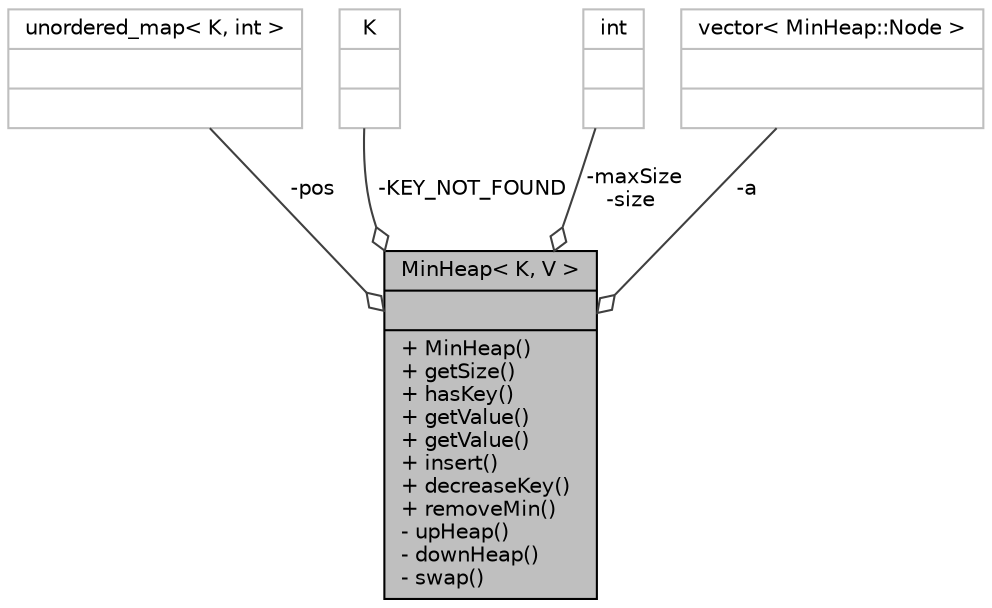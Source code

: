 digraph "MinHeap&lt; K, V &gt;"
{
 // LATEX_PDF_SIZE
  bgcolor="transparent";
  edge [fontname="Helvetica",fontsize="10",labelfontname="Helvetica",labelfontsize="10"];
  node [fontname="Helvetica",fontsize="10",shape=record];
  Node1 [label="{MinHeap\< K, V \>\n||+ MinHeap()\l+ getSize()\l+ hasKey()\l+ getValue()\l+ getValue()\l+ insert()\l+ decreaseKey()\l+ removeMin()\l- upHeap()\l- downHeap()\l- swap()\l}",height=0.2,width=0.4,color="black", fillcolor="grey75", style="filled", fontcolor="black",tooltip=" "];
  Node2 -> Node1 [color="grey25",fontsize="10",style="solid",label=" -pos" ,arrowhead="odiamond",fontname="Helvetica"];
  Node2 [label="{unordered_map\< K, int \>\n||}",height=0.2,width=0.4,color="grey75",tooltip=" "];
  Node3 -> Node1 [color="grey25",fontsize="10",style="solid",label=" -KEY_NOT_FOUND" ,arrowhead="odiamond",fontname="Helvetica"];
  Node3 [label="{K\n||}",height=0.2,width=0.4,color="grey75",tooltip=" "];
  Node4 -> Node1 [color="grey25",fontsize="10",style="solid",label=" -maxSize\n-size" ,arrowhead="odiamond",fontname="Helvetica"];
  Node4 [label="{int\n||}",height=0.2,width=0.4,color="grey75",tooltip=" "];
  Node5 -> Node1 [color="grey25",fontsize="10",style="solid",label=" -a" ,arrowhead="odiamond",fontname="Helvetica"];
  Node5 [label="{vector\< MinHeap::Node \>\n||}",height=0.2,width=0.4,color="grey75",tooltip=" "];
}
